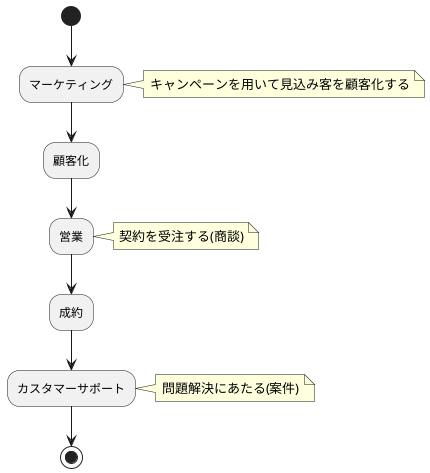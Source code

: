 @startuml
(*) --> "マーケティング"
note right: キャンペーンを用いて見込み客を顧客化する
"マーケティング" --> "顧客化"
"顧客化" --> "営業"
note right: 契約を受注する(商談)
"営業" -->  "成約"
"成約" --> "カスタマーサポート"
note right: 問題解決にあたる(案件)
"カスタマーサポート" --> (*)
@enduml